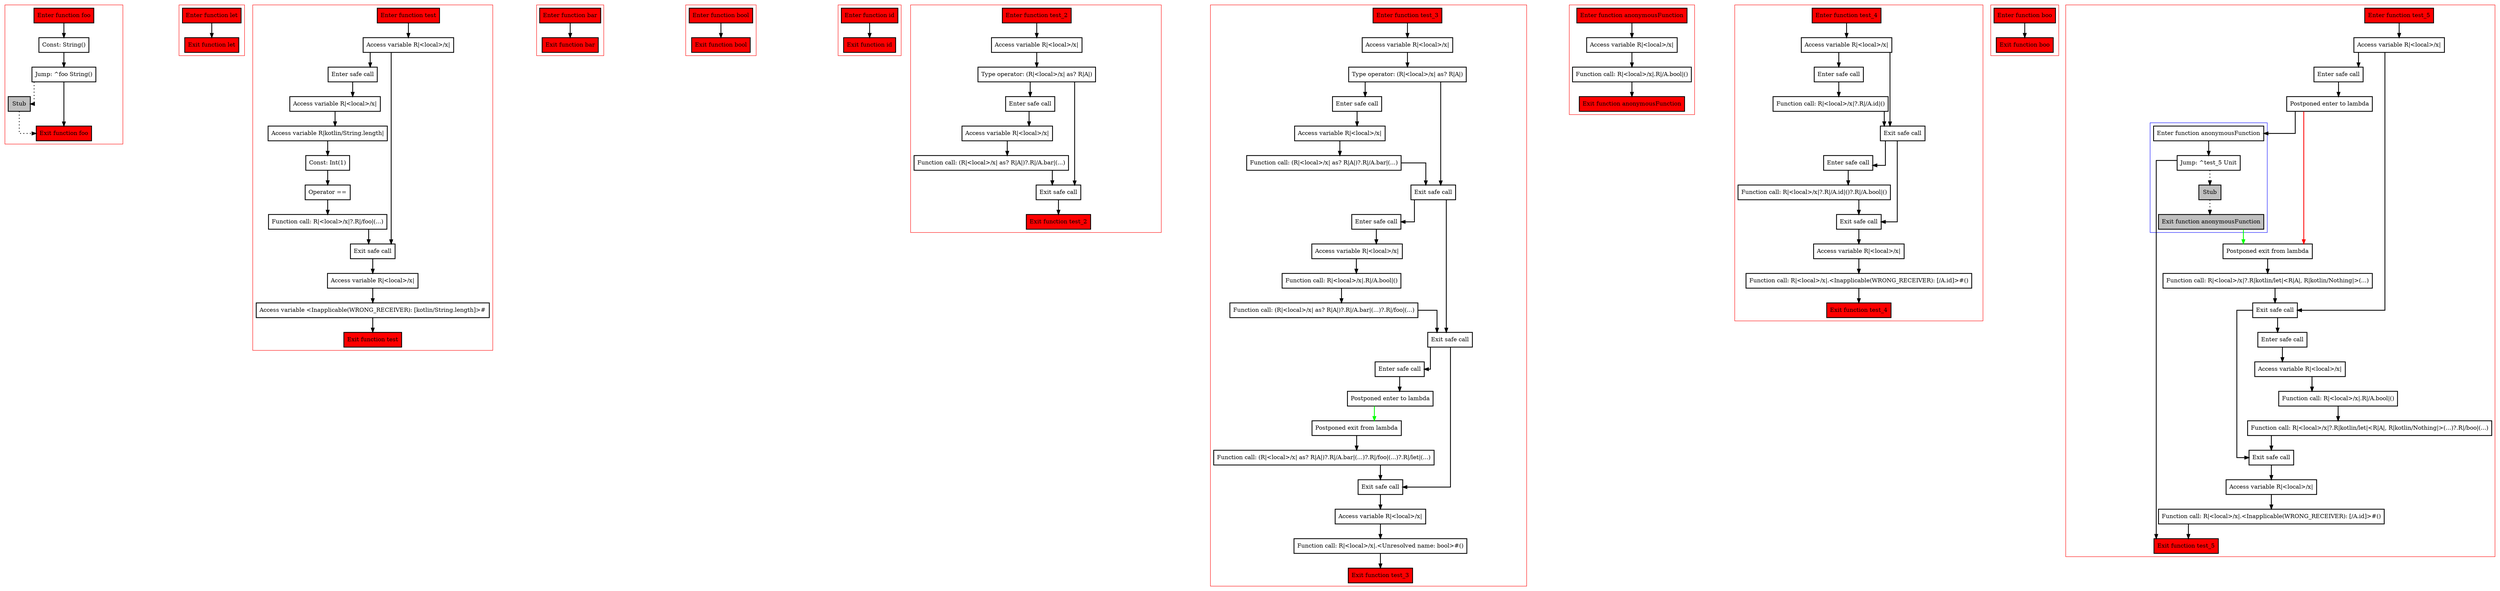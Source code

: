 digraph safeCalls_kt {
    graph [splines=ortho nodesep=3]
    node [shape=box penwidth=2]
    edge [penwidth=2]

    subgraph cluster_0 {
        color=red
        0 [label="Enter function foo" style="filled" fillcolor=red];
        1 [label="Const: String()"];
        2 [label="Jump: ^foo String()"];
        3 [label="Stub" style="filled" fillcolor=gray];
        4 [label="Exit function foo" style="filled" fillcolor=red];
    }

    0 -> {1};
    1 -> {2};
    2 -> {4};
    2 -> {3} [style=dotted];
    3 -> {4} [style=dotted];

    subgraph cluster_1 {
        color=red
        5 [label="Enter function let" style="filled" fillcolor=red];
        6 [label="Exit function let" style="filled" fillcolor=red];
    }

    5 -> {6};

    subgraph cluster_2 {
        color=red
        7 [label="Enter function test" style="filled" fillcolor=red];
        8 [label="Access variable R|<local>/x|"];
        9 [label="Enter safe call"];
        10 [label="Access variable R|<local>/x|"];
        11 [label="Access variable R|kotlin/String.length|"];
        12 [label="Const: Int(1)"];
        13 [label="Operator =="];
        14 [label="Function call: R|<local>/x|?.R|/foo|(...)"];
        15 [label="Exit safe call"];
        16 [label="Access variable R|<local>/x|"];
        17 [label="Access variable <Inapplicable(WRONG_RECEIVER): [kotlin/String.length]>#"];
        18 [label="Exit function test" style="filled" fillcolor=red];
    }

    7 -> {8};
    8 -> {9 15};
    9 -> {10};
    10 -> {11};
    11 -> {12};
    12 -> {13};
    13 -> {14};
    14 -> {15};
    15 -> {16};
    16 -> {17};
    17 -> {18};

    subgraph cluster_3 {
        color=red
        19 [label="Enter function bar" style="filled" fillcolor=red];
        20 [label="Exit function bar" style="filled" fillcolor=red];
    }

    19 -> {20};

    subgraph cluster_4 {
        color=red
        21 [label="Enter function bool" style="filled" fillcolor=red];
        22 [label="Exit function bool" style="filled" fillcolor=red];
    }

    21 -> {22};

    subgraph cluster_5 {
        color=red
        23 [label="Enter function id" style="filled" fillcolor=red];
        24 [label="Exit function id" style="filled" fillcolor=red];
    }

    23 -> {24};

    subgraph cluster_6 {
        color=red
        25 [label="Enter function test_2" style="filled" fillcolor=red];
        26 [label="Access variable R|<local>/x|"];
        27 [label="Type operator: (R|<local>/x| as? R|A|)"];
        28 [label="Enter safe call"];
        29 [label="Access variable R|<local>/x|"];
        30 [label="Function call: (R|<local>/x| as? R|A|)?.R|/A.bar|(...)"];
        31 [label="Exit safe call"];
        32 [label="Exit function test_2" style="filled" fillcolor=red];
    }

    25 -> {26};
    26 -> {27};
    27 -> {28 31};
    28 -> {29};
    29 -> {30};
    30 -> {31};
    31 -> {32};

    subgraph cluster_7 {
        color=red
        33 [label="Enter function test_3" style="filled" fillcolor=red];
        34 [label="Access variable R|<local>/x|"];
        35 [label="Type operator: (R|<local>/x| as? R|A|)"];
        36 [label="Enter safe call"];
        37 [label="Access variable R|<local>/x|"];
        38 [label="Function call: (R|<local>/x| as? R|A|)?.R|/A.bar|(...)"];
        39 [label="Exit safe call"];
        40 [label="Enter safe call"];
        41 [label="Access variable R|<local>/x|"];
        42 [label="Function call: R|<local>/x|.R|/A.bool|()"];
        43 [label="Function call: (R|<local>/x| as? R|A|)?.R|/A.bar|(...)?.R|/foo|(...)"];
        44 [label="Exit safe call"];
        45 [label="Enter safe call"];
        46 [label="Postponed enter to lambda"];
        47 [label="Postponed exit from lambda"];
        48 [label="Function call: (R|<local>/x| as? R|A|)?.R|/A.bar|(...)?.R|/foo|(...)?.R|/let|(...)"];
        49 [label="Exit safe call"];
        50 [label="Access variable R|<local>/x|"];
        51 [label="Function call: R|<local>/x|.<Unresolved name: bool>#()"];
        52 [label="Exit function test_3" style="filled" fillcolor=red];
    }

    33 -> {34};
    34 -> {35};
    35 -> {36 39};
    36 -> {37};
    37 -> {38};
    38 -> {39};
    39 -> {40 44};
    40 -> {41};
    41 -> {42};
    42 -> {43};
    43 -> {44};
    44 -> {45 49};
    45 -> {46};
    46 -> {47 47} [color=green];
    47 -> {48};
    48 -> {49};
    49 -> {50};
    50 -> {51};
    51 -> {52};

    subgraph cluster_8 {
        color=red
        53 [label="Enter function anonymousFunction" style="filled" fillcolor=red];
        54 [label="Access variable R|<local>/x|"];
        55 [label="Function call: R|<local>/x|.R|/A.bool|()"];
        56 [label="Exit function anonymousFunction" style="filled" fillcolor=red];
    }

    53 -> {54};
    54 -> {55};
    55 -> {56};

    subgraph cluster_9 {
        color=red
        57 [label="Enter function test_4" style="filled" fillcolor=red];
        58 [label="Access variable R|<local>/x|"];
        59 [label="Enter safe call"];
        60 [label="Function call: R|<local>/x|?.R|/A.id|()"];
        61 [label="Exit safe call"];
        62 [label="Enter safe call"];
        63 [label="Function call: R|<local>/x|?.R|/A.id|()?.R|/A.bool|()"];
        64 [label="Exit safe call"];
        65 [label="Access variable R|<local>/x|"];
        66 [label="Function call: R|<local>/x|.<Inapplicable(WRONG_RECEIVER): [/A.id]>#()"];
        67 [label="Exit function test_4" style="filled" fillcolor=red];
    }

    57 -> {58};
    58 -> {59 61};
    59 -> {60};
    60 -> {61};
    61 -> {62 64};
    62 -> {63};
    63 -> {64};
    64 -> {65};
    65 -> {66};
    66 -> {67};

    subgraph cluster_10 {
        color=red
        68 [label="Enter function boo" style="filled" fillcolor=red];
        69 [label="Exit function boo" style="filled" fillcolor=red];
    }

    68 -> {69};

    subgraph cluster_11 {
        color=red
        70 [label="Enter function test_5" style="filled" fillcolor=red];
        71 [label="Access variable R|<local>/x|"];
        72 [label="Enter safe call"];
        73 [label="Postponed enter to lambda"];
        subgraph cluster_12 {
            color=blue
            74 [label="Enter function anonymousFunction"];
            75 [label="Jump: ^test_5 Unit"];
            76 [label="Stub" style="filled" fillcolor=gray];
            77 [label="Exit function anonymousFunction" style="filled" fillcolor=gray];
        }
        78 [label="Postponed exit from lambda"];
        79 [label="Function call: R|<local>/x|?.R|kotlin/let|<R|A|, R|kotlin/Nothing|>(...)"];
        80 [label="Exit safe call"];
        81 [label="Enter safe call"];
        82 [label="Access variable R|<local>/x|"];
        83 [label="Function call: R|<local>/x|.R|/A.bool|()"];
        84 [label="Function call: R|<local>/x|?.R|kotlin/let|<R|A|, R|kotlin/Nothing|>(...)?.R|/boo|(...)"];
        85 [label="Exit safe call"];
        86 [label="Access variable R|<local>/x|"];
        87 [label="Function call: R|<local>/x|.<Inapplicable(WRONG_RECEIVER): [/A.id]>#()"];
        88 [label="Exit function test_5" style="filled" fillcolor=red];
    }

    70 -> {71};
    71 -> {72 80};
    72 -> {73};
    73 -> {74};
    73 -> {78} [color=red];
    74 -> {75};
    75 -> {88};
    75 -> {76} [style=dotted];
    76 -> {77} [style=dotted];
    77 -> {78} [color=green];
    78 -> {79};
    79 -> {80};
    80 -> {81 85};
    81 -> {82};
    82 -> {83};
    83 -> {84};
    84 -> {85};
    85 -> {86};
    86 -> {87};
    87 -> {88};

}
